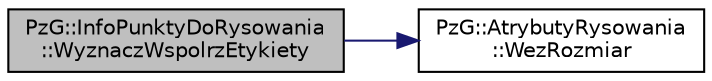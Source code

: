 digraph "PzG::InfoPunktyDoRysowania::WyznaczWspolrzEtykiety"
{
  edge [fontname="Helvetica",fontsize="10",labelfontname="Helvetica",labelfontsize="10"];
  node [fontname="Helvetica",fontsize="10",shape=record];
  rankdir="LR";
  Node20 [label="PzG::InfoPunktyDoRysowania\l::WyznaczWspolrzEtykiety",height=0.2,width=0.4,color="black", fillcolor="grey75", style="filled", fontcolor="black"];
  Node20 -> Node21 [color="midnightblue",fontsize="10",style="solid",fontname="Helvetica"];
  Node21 [label="PzG::AtrybutyRysowania\l::WezRozmiar",height=0.2,width=0.4,color="black", fillcolor="white", style="filled",URL="$class_pz_g_1_1_atrybuty_rysowania.html#a9f0f08bb69dca9c12e7f55c165c6223e",tooltip="Udostępnia rozmiar rysowania. "];
}
